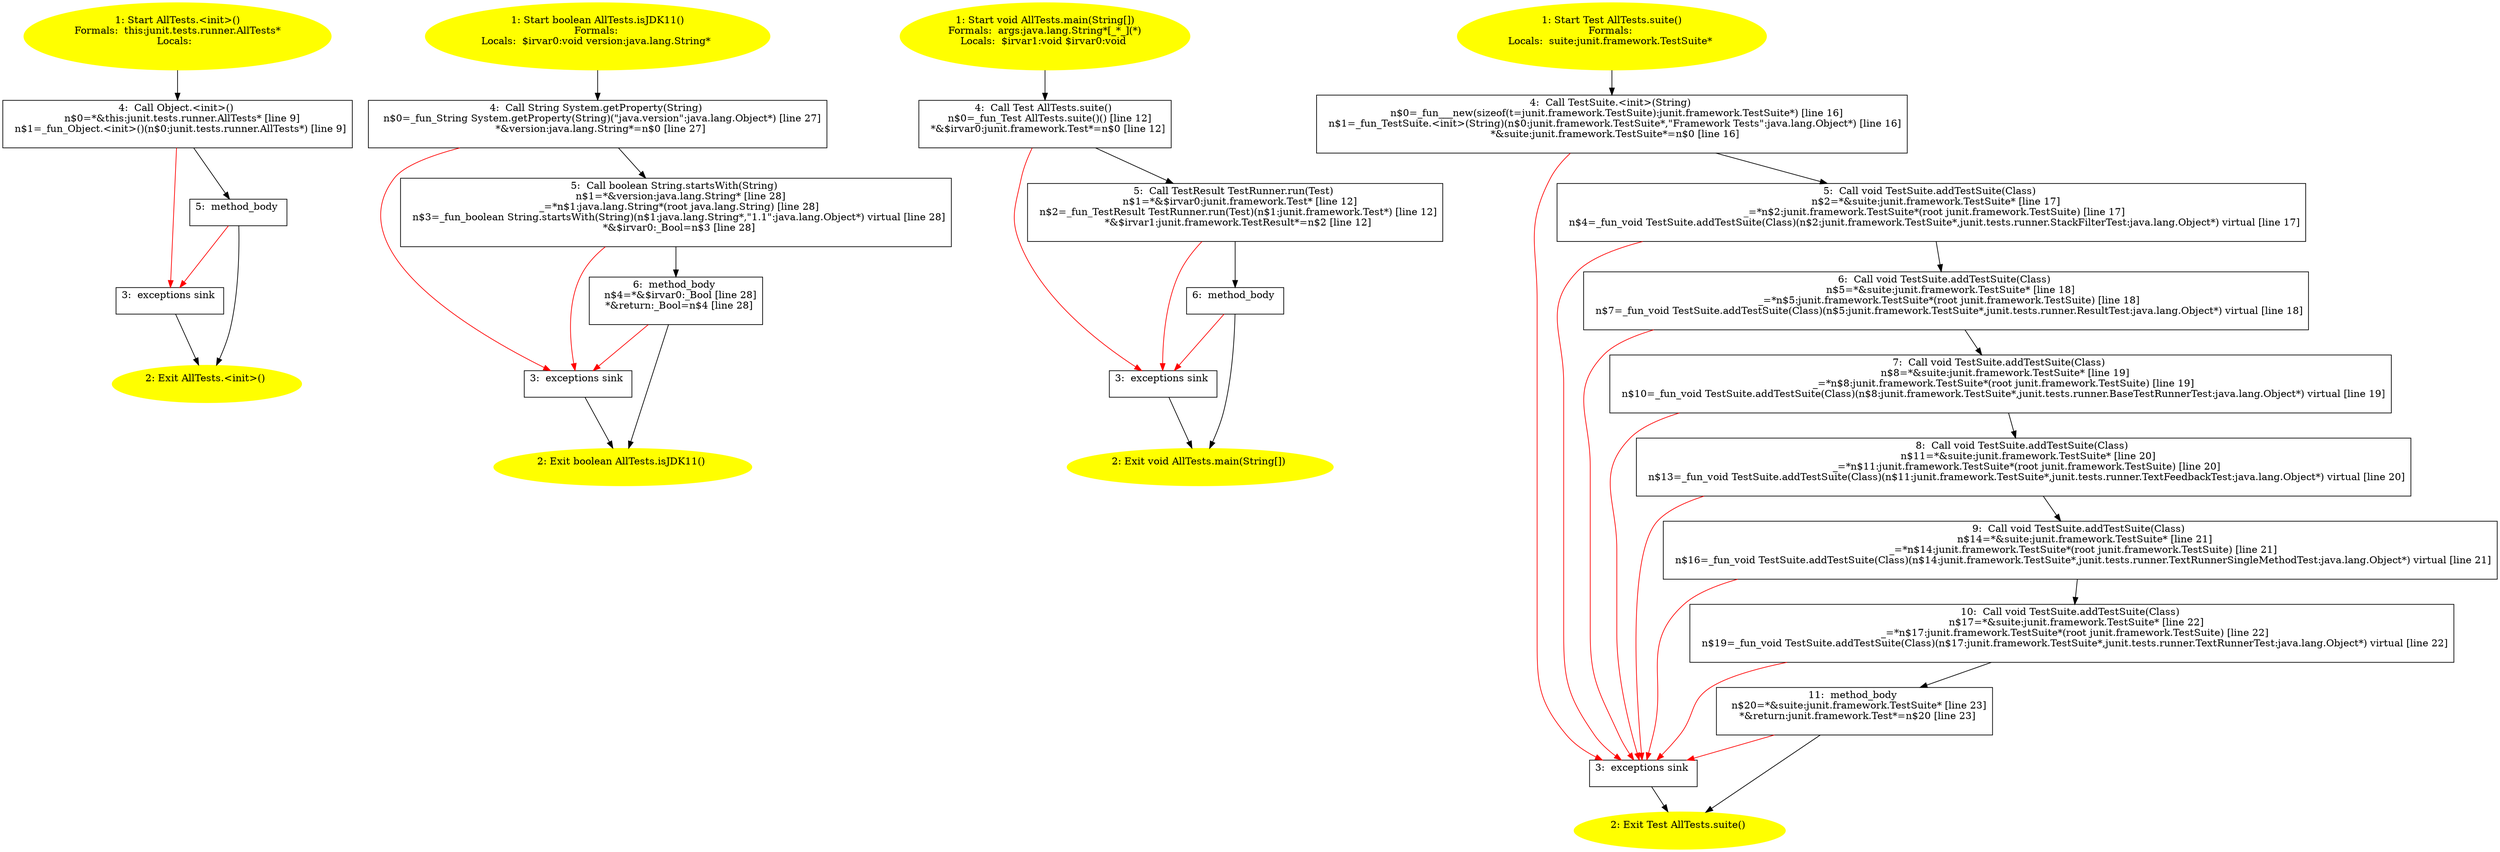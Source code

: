 /* @generated */
digraph cfg {
"junit.tests.runner.AllTests.<init>().14aafec31c63e682538f218ddf0b82df_1" [label="1: Start AllTests.<init>()\nFormals:  this:junit.tests.runner.AllTests*\nLocals:  \n  " color=yellow style=filled]
	

	 "junit.tests.runner.AllTests.<init>().14aafec31c63e682538f218ddf0b82df_1" -> "junit.tests.runner.AllTests.<init>().14aafec31c63e682538f218ddf0b82df_4" ;
"junit.tests.runner.AllTests.<init>().14aafec31c63e682538f218ddf0b82df_2" [label="2: Exit AllTests.<init>() \n  " color=yellow style=filled]
	

"junit.tests.runner.AllTests.<init>().14aafec31c63e682538f218ddf0b82df_3" [label="3:  exceptions sink \n  " shape="box"]
	

	 "junit.tests.runner.AllTests.<init>().14aafec31c63e682538f218ddf0b82df_3" -> "junit.tests.runner.AllTests.<init>().14aafec31c63e682538f218ddf0b82df_2" ;
"junit.tests.runner.AllTests.<init>().14aafec31c63e682538f218ddf0b82df_4" [label="4:  Call Object.<init>() \n   n$0=*&this:junit.tests.runner.AllTests* [line 9]\n  n$1=_fun_Object.<init>()(n$0:junit.tests.runner.AllTests*) [line 9]\n " shape="box"]
	

	 "junit.tests.runner.AllTests.<init>().14aafec31c63e682538f218ddf0b82df_4" -> "junit.tests.runner.AllTests.<init>().14aafec31c63e682538f218ddf0b82df_5" ;
	 "junit.tests.runner.AllTests.<init>().14aafec31c63e682538f218ddf0b82df_4" -> "junit.tests.runner.AllTests.<init>().14aafec31c63e682538f218ddf0b82df_3" [color="red" ];
"junit.tests.runner.AllTests.<init>().14aafec31c63e682538f218ddf0b82df_5" [label="5:  method_body \n  " shape="box"]
	

	 "junit.tests.runner.AllTests.<init>().14aafec31c63e682538f218ddf0b82df_5" -> "junit.tests.runner.AllTests.<init>().14aafec31c63e682538f218ddf0b82df_2" ;
	 "junit.tests.runner.AllTests.<init>().14aafec31c63e682538f218ddf0b82df_5" -> "junit.tests.runner.AllTests.<init>().14aafec31c63e682538f218ddf0b82df_3" [color="red" ];
"junit.tests.runner.AllTests.isJDK11():boolean.f1402c8a1b7467bc390aa6c2678cd335_1" [label="1: Start boolean AllTests.isJDK11()\nFormals: \nLocals:  $irvar0:void version:java.lang.String* \n  " color=yellow style=filled]
	

	 "junit.tests.runner.AllTests.isJDK11():boolean.f1402c8a1b7467bc390aa6c2678cd335_1" -> "junit.tests.runner.AllTests.isJDK11():boolean.f1402c8a1b7467bc390aa6c2678cd335_4" ;
"junit.tests.runner.AllTests.isJDK11():boolean.f1402c8a1b7467bc390aa6c2678cd335_2" [label="2: Exit boolean AllTests.isJDK11() \n  " color=yellow style=filled]
	

"junit.tests.runner.AllTests.isJDK11():boolean.f1402c8a1b7467bc390aa6c2678cd335_3" [label="3:  exceptions sink \n  " shape="box"]
	

	 "junit.tests.runner.AllTests.isJDK11():boolean.f1402c8a1b7467bc390aa6c2678cd335_3" -> "junit.tests.runner.AllTests.isJDK11():boolean.f1402c8a1b7467bc390aa6c2678cd335_2" ;
"junit.tests.runner.AllTests.isJDK11():boolean.f1402c8a1b7467bc390aa6c2678cd335_4" [label="4:  Call String System.getProperty(String) \n   n$0=_fun_String System.getProperty(String)(\"java.version\":java.lang.Object*) [line 27]\n  *&version:java.lang.String*=n$0 [line 27]\n " shape="box"]
	

	 "junit.tests.runner.AllTests.isJDK11():boolean.f1402c8a1b7467bc390aa6c2678cd335_4" -> "junit.tests.runner.AllTests.isJDK11():boolean.f1402c8a1b7467bc390aa6c2678cd335_5" ;
	 "junit.tests.runner.AllTests.isJDK11():boolean.f1402c8a1b7467bc390aa6c2678cd335_4" -> "junit.tests.runner.AllTests.isJDK11():boolean.f1402c8a1b7467bc390aa6c2678cd335_3" [color="red" ];
"junit.tests.runner.AllTests.isJDK11():boolean.f1402c8a1b7467bc390aa6c2678cd335_5" [label="5:  Call boolean String.startsWith(String) \n   n$1=*&version:java.lang.String* [line 28]\n  _=*n$1:java.lang.String*(root java.lang.String) [line 28]\n  n$3=_fun_boolean String.startsWith(String)(n$1:java.lang.String*,\"1.1\":java.lang.Object*) virtual [line 28]\n  *&$irvar0:_Bool=n$3 [line 28]\n " shape="box"]
	

	 "junit.tests.runner.AllTests.isJDK11():boolean.f1402c8a1b7467bc390aa6c2678cd335_5" -> "junit.tests.runner.AllTests.isJDK11():boolean.f1402c8a1b7467bc390aa6c2678cd335_6" ;
	 "junit.tests.runner.AllTests.isJDK11():boolean.f1402c8a1b7467bc390aa6c2678cd335_5" -> "junit.tests.runner.AllTests.isJDK11():boolean.f1402c8a1b7467bc390aa6c2678cd335_3" [color="red" ];
"junit.tests.runner.AllTests.isJDK11():boolean.f1402c8a1b7467bc390aa6c2678cd335_6" [label="6:  method_body \n   n$4=*&$irvar0:_Bool [line 28]\n  *&return:_Bool=n$4 [line 28]\n " shape="box"]
	

	 "junit.tests.runner.AllTests.isJDK11():boolean.f1402c8a1b7467bc390aa6c2678cd335_6" -> "junit.tests.runner.AllTests.isJDK11():boolean.f1402c8a1b7467bc390aa6c2678cd335_2" ;
	 "junit.tests.runner.AllTests.isJDK11():boolean.f1402c8a1b7467bc390aa6c2678cd335_6" -> "junit.tests.runner.AllTests.isJDK11():boolean.f1402c8a1b7467bc390aa6c2678cd335_3" [color="red" ];
"junit.tests.runner.AllTests.main(java.lang.String[]):void.f19c1108b7c113e737f0eb914929ddf5_1" [label="1: Start void AllTests.main(String[])\nFormals:  args:java.lang.String*[_*_](*)\nLocals:  $irvar1:void $irvar0:void \n  " color=yellow style=filled]
	

	 "junit.tests.runner.AllTests.main(java.lang.String[]):void.f19c1108b7c113e737f0eb914929ddf5_1" -> "junit.tests.runner.AllTests.main(java.lang.String[]):void.f19c1108b7c113e737f0eb914929ddf5_4" ;
"junit.tests.runner.AllTests.main(java.lang.String[]):void.f19c1108b7c113e737f0eb914929ddf5_2" [label="2: Exit void AllTests.main(String[]) \n  " color=yellow style=filled]
	

"junit.tests.runner.AllTests.main(java.lang.String[]):void.f19c1108b7c113e737f0eb914929ddf5_3" [label="3:  exceptions sink \n  " shape="box"]
	

	 "junit.tests.runner.AllTests.main(java.lang.String[]):void.f19c1108b7c113e737f0eb914929ddf5_3" -> "junit.tests.runner.AllTests.main(java.lang.String[]):void.f19c1108b7c113e737f0eb914929ddf5_2" ;
"junit.tests.runner.AllTests.main(java.lang.String[]):void.f19c1108b7c113e737f0eb914929ddf5_4" [label="4:  Call Test AllTests.suite() \n   n$0=_fun_Test AllTests.suite()() [line 12]\n  *&$irvar0:junit.framework.Test*=n$0 [line 12]\n " shape="box"]
	

	 "junit.tests.runner.AllTests.main(java.lang.String[]):void.f19c1108b7c113e737f0eb914929ddf5_4" -> "junit.tests.runner.AllTests.main(java.lang.String[]):void.f19c1108b7c113e737f0eb914929ddf5_5" ;
	 "junit.tests.runner.AllTests.main(java.lang.String[]):void.f19c1108b7c113e737f0eb914929ddf5_4" -> "junit.tests.runner.AllTests.main(java.lang.String[]):void.f19c1108b7c113e737f0eb914929ddf5_3" [color="red" ];
"junit.tests.runner.AllTests.main(java.lang.String[]):void.f19c1108b7c113e737f0eb914929ddf5_5" [label="5:  Call TestResult TestRunner.run(Test) \n   n$1=*&$irvar0:junit.framework.Test* [line 12]\n  n$2=_fun_TestResult TestRunner.run(Test)(n$1:junit.framework.Test*) [line 12]\n  *&$irvar1:junit.framework.TestResult*=n$2 [line 12]\n " shape="box"]
	

	 "junit.tests.runner.AllTests.main(java.lang.String[]):void.f19c1108b7c113e737f0eb914929ddf5_5" -> "junit.tests.runner.AllTests.main(java.lang.String[]):void.f19c1108b7c113e737f0eb914929ddf5_6" ;
	 "junit.tests.runner.AllTests.main(java.lang.String[]):void.f19c1108b7c113e737f0eb914929ddf5_5" -> "junit.tests.runner.AllTests.main(java.lang.String[]):void.f19c1108b7c113e737f0eb914929ddf5_3" [color="red" ];
"junit.tests.runner.AllTests.main(java.lang.String[]):void.f19c1108b7c113e737f0eb914929ddf5_6" [label="6:  method_body \n  " shape="box"]
	

	 "junit.tests.runner.AllTests.main(java.lang.String[]):void.f19c1108b7c113e737f0eb914929ddf5_6" -> "junit.tests.runner.AllTests.main(java.lang.String[]):void.f19c1108b7c113e737f0eb914929ddf5_2" ;
	 "junit.tests.runner.AllTests.main(java.lang.String[]):void.f19c1108b7c113e737f0eb914929ddf5_6" -> "junit.tests.runner.AllTests.main(java.lang.String[]):void.f19c1108b7c113e737f0eb914929ddf5_3" [color="red" ];
"junit.tests.runner.AllTests.suite():junit.framework.Test.7b1f2ad5d784f742e1ba193d84b2b0ca_1" [label="1: Start Test AllTests.suite()\nFormals: \nLocals:  suite:junit.framework.TestSuite* \n  " color=yellow style=filled]
	

	 "junit.tests.runner.AllTests.suite():junit.framework.Test.7b1f2ad5d784f742e1ba193d84b2b0ca_1" -> "junit.tests.runner.AllTests.suite():junit.framework.Test.7b1f2ad5d784f742e1ba193d84b2b0ca_4" ;
"junit.tests.runner.AllTests.suite():junit.framework.Test.7b1f2ad5d784f742e1ba193d84b2b0ca_2" [label="2: Exit Test AllTests.suite() \n  " color=yellow style=filled]
	

"junit.tests.runner.AllTests.suite():junit.framework.Test.7b1f2ad5d784f742e1ba193d84b2b0ca_3" [label="3:  exceptions sink \n  " shape="box"]
	

	 "junit.tests.runner.AllTests.suite():junit.framework.Test.7b1f2ad5d784f742e1ba193d84b2b0ca_3" -> "junit.tests.runner.AllTests.suite():junit.framework.Test.7b1f2ad5d784f742e1ba193d84b2b0ca_2" ;
"junit.tests.runner.AllTests.suite():junit.framework.Test.7b1f2ad5d784f742e1ba193d84b2b0ca_4" [label="4:  Call TestSuite.<init>(String) \n   n$0=_fun___new(sizeof(t=junit.framework.TestSuite):junit.framework.TestSuite*) [line 16]\n  n$1=_fun_TestSuite.<init>(String)(n$0:junit.framework.TestSuite*,\"Framework Tests\":java.lang.Object*) [line 16]\n  *&suite:junit.framework.TestSuite*=n$0 [line 16]\n " shape="box"]
	

	 "junit.tests.runner.AllTests.suite():junit.framework.Test.7b1f2ad5d784f742e1ba193d84b2b0ca_4" -> "junit.tests.runner.AllTests.suite():junit.framework.Test.7b1f2ad5d784f742e1ba193d84b2b0ca_5" ;
	 "junit.tests.runner.AllTests.suite():junit.framework.Test.7b1f2ad5d784f742e1ba193d84b2b0ca_4" -> "junit.tests.runner.AllTests.suite():junit.framework.Test.7b1f2ad5d784f742e1ba193d84b2b0ca_3" [color="red" ];
"junit.tests.runner.AllTests.suite():junit.framework.Test.7b1f2ad5d784f742e1ba193d84b2b0ca_5" [label="5:  Call void TestSuite.addTestSuite(Class) \n   n$2=*&suite:junit.framework.TestSuite* [line 17]\n  _=*n$2:junit.framework.TestSuite*(root junit.framework.TestSuite) [line 17]\n  n$4=_fun_void TestSuite.addTestSuite(Class)(n$2:junit.framework.TestSuite*,junit.tests.runner.StackFilterTest:java.lang.Object*) virtual [line 17]\n " shape="box"]
	

	 "junit.tests.runner.AllTests.suite():junit.framework.Test.7b1f2ad5d784f742e1ba193d84b2b0ca_5" -> "junit.tests.runner.AllTests.suite():junit.framework.Test.7b1f2ad5d784f742e1ba193d84b2b0ca_6" ;
	 "junit.tests.runner.AllTests.suite():junit.framework.Test.7b1f2ad5d784f742e1ba193d84b2b0ca_5" -> "junit.tests.runner.AllTests.suite():junit.framework.Test.7b1f2ad5d784f742e1ba193d84b2b0ca_3" [color="red" ];
"junit.tests.runner.AllTests.suite():junit.framework.Test.7b1f2ad5d784f742e1ba193d84b2b0ca_6" [label="6:  Call void TestSuite.addTestSuite(Class) \n   n$5=*&suite:junit.framework.TestSuite* [line 18]\n  _=*n$5:junit.framework.TestSuite*(root junit.framework.TestSuite) [line 18]\n  n$7=_fun_void TestSuite.addTestSuite(Class)(n$5:junit.framework.TestSuite*,junit.tests.runner.ResultTest:java.lang.Object*) virtual [line 18]\n " shape="box"]
	

	 "junit.tests.runner.AllTests.suite():junit.framework.Test.7b1f2ad5d784f742e1ba193d84b2b0ca_6" -> "junit.tests.runner.AllTests.suite():junit.framework.Test.7b1f2ad5d784f742e1ba193d84b2b0ca_7" ;
	 "junit.tests.runner.AllTests.suite():junit.framework.Test.7b1f2ad5d784f742e1ba193d84b2b0ca_6" -> "junit.tests.runner.AllTests.suite():junit.framework.Test.7b1f2ad5d784f742e1ba193d84b2b0ca_3" [color="red" ];
"junit.tests.runner.AllTests.suite():junit.framework.Test.7b1f2ad5d784f742e1ba193d84b2b0ca_7" [label="7:  Call void TestSuite.addTestSuite(Class) \n   n$8=*&suite:junit.framework.TestSuite* [line 19]\n  _=*n$8:junit.framework.TestSuite*(root junit.framework.TestSuite) [line 19]\n  n$10=_fun_void TestSuite.addTestSuite(Class)(n$8:junit.framework.TestSuite*,junit.tests.runner.BaseTestRunnerTest:java.lang.Object*) virtual [line 19]\n " shape="box"]
	

	 "junit.tests.runner.AllTests.suite():junit.framework.Test.7b1f2ad5d784f742e1ba193d84b2b0ca_7" -> "junit.tests.runner.AllTests.suite():junit.framework.Test.7b1f2ad5d784f742e1ba193d84b2b0ca_8" ;
	 "junit.tests.runner.AllTests.suite():junit.framework.Test.7b1f2ad5d784f742e1ba193d84b2b0ca_7" -> "junit.tests.runner.AllTests.suite():junit.framework.Test.7b1f2ad5d784f742e1ba193d84b2b0ca_3" [color="red" ];
"junit.tests.runner.AllTests.suite():junit.framework.Test.7b1f2ad5d784f742e1ba193d84b2b0ca_8" [label="8:  Call void TestSuite.addTestSuite(Class) \n   n$11=*&suite:junit.framework.TestSuite* [line 20]\n  _=*n$11:junit.framework.TestSuite*(root junit.framework.TestSuite) [line 20]\n  n$13=_fun_void TestSuite.addTestSuite(Class)(n$11:junit.framework.TestSuite*,junit.tests.runner.TextFeedbackTest:java.lang.Object*) virtual [line 20]\n " shape="box"]
	

	 "junit.tests.runner.AllTests.suite():junit.framework.Test.7b1f2ad5d784f742e1ba193d84b2b0ca_8" -> "junit.tests.runner.AllTests.suite():junit.framework.Test.7b1f2ad5d784f742e1ba193d84b2b0ca_9" ;
	 "junit.tests.runner.AllTests.suite():junit.framework.Test.7b1f2ad5d784f742e1ba193d84b2b0ca_8" -> "junit.tests.runner.AllTests.suite():junit.framework.Test.7b1f2ad5d784f742e1ba193d84b2b0ca_3" [color="red" ];
"junit.tests.runner.AllTests.suite():junit.framework.Test.7b1f2ad5d784f742e1ba193d84b2b0ca_9" [label="9:  Call void TestSuite.addTestSuite(Class) \n   n$14=*&suite:junit.framework.TestSuite* [line 21]\n  _=*n$14:junit.framework.TestSuite*(root junit.framework.TestSuite) [line 21]\n  n$16=_fun_void TestSuite.addTestSuite(Class)(n$14:junit.framework.TestSuite*,junit.tests.runner.TextRunnerSingleMethodTest:java.lang.Object*) virtual [line 21]\n " shape="box"]
	

	 "junit.tests.runner.AllTests.suite():junit.framework.Test.7b1f2ad5d784f742e1ba193d84b2b0ca_9" -> "junit.tests.runner.AllTests.suite():junit.framework.Test.7b1f2ad5d784f742e1ba193d84b2b0ca_10" ;
	 "junit.tests.runner.AllTests.suite():junit.framework.Test.7b1f2ad5d784f742e1ba193d84b2b0ca_9" -> "junit.tests.runner.AllTests.suite():junit.framework.Test.7b1f2ad5d784f742e1ba193d84b2b0ca_3" [color="red" ];
"junit.tests.runner.AllTests.suite():junit.framework.Test.7b1f2ad5d784f742e1ba193d84b2b0ca_10" [label="10:  Call void TestSuite.addTestSuite(Class) \n   n$17=*&suite:junit.framework.TestSuite* [line 22]\n  _=*n$17:junit.framework.TestSuite*(root junit.framework.TestSuite) [line 22]\n  n$19=_fun_void TestSuite.addTestSuite(Class)(n$17:junit.framework.TestSuite*,junit.tests.runner.TextRunnerTest:java.lang.Object*) virtual [line 22]\n " shape="box"]
	

	 "junit.tests.runner.AllTests.suite():junit.framework.Test.7b1f2ad5d784f742e1ba193d84b2b0ca_10" -> "junit.tests.runner.AllTests.suite():junit.framework.Test.7b1f2ad5d784f742e1ba193d84b2b0ca_11" ;
	 "junit.tests.runner.AllTests.suite():junit.framework.Test.7b1f2ad5d784f742e1ba193d84b2b0ca_10" -> "junit.tests.runner.AllTests.suite():junit.framework.Test.7b1f2ad5d784f742e1ba193d84b2b0ca_3" [color="red" ];
"junit.tests.runner.AllTests.suite():junit.framework.Test.7b1f2ad5d784f742e1ba193d84b2b0ca_11" [label="11:  method_body \n   n$20=*&suite:junit.framework.TestSuite* [line 23]\n  *&return:junit.framework.Test*=n$20 [line 23]\n " shape="box"]
	

	 "junit.tests.runner.AllTests.suite():junit.framework.Test.7b1f2ad5d784f742e1ba193d84b2b0ca_11" -> "junit.tests.runner.AllTests.suite():junit.framework.Test.7b1f2ad5d784f742e1ba193d84b2b0ca_2" ;
	 "junit.tests.runner.AllTests.suite():junit.framework.Test.7b1f2ad5d784f742e1ba193d84b2b0ca_11" -> "junit.tests.runner.AllTests.suite():junit.framework.Test.7b1f2ad5d784f742e1ba193d84b2b0ca_3" [color="red" ];
}
